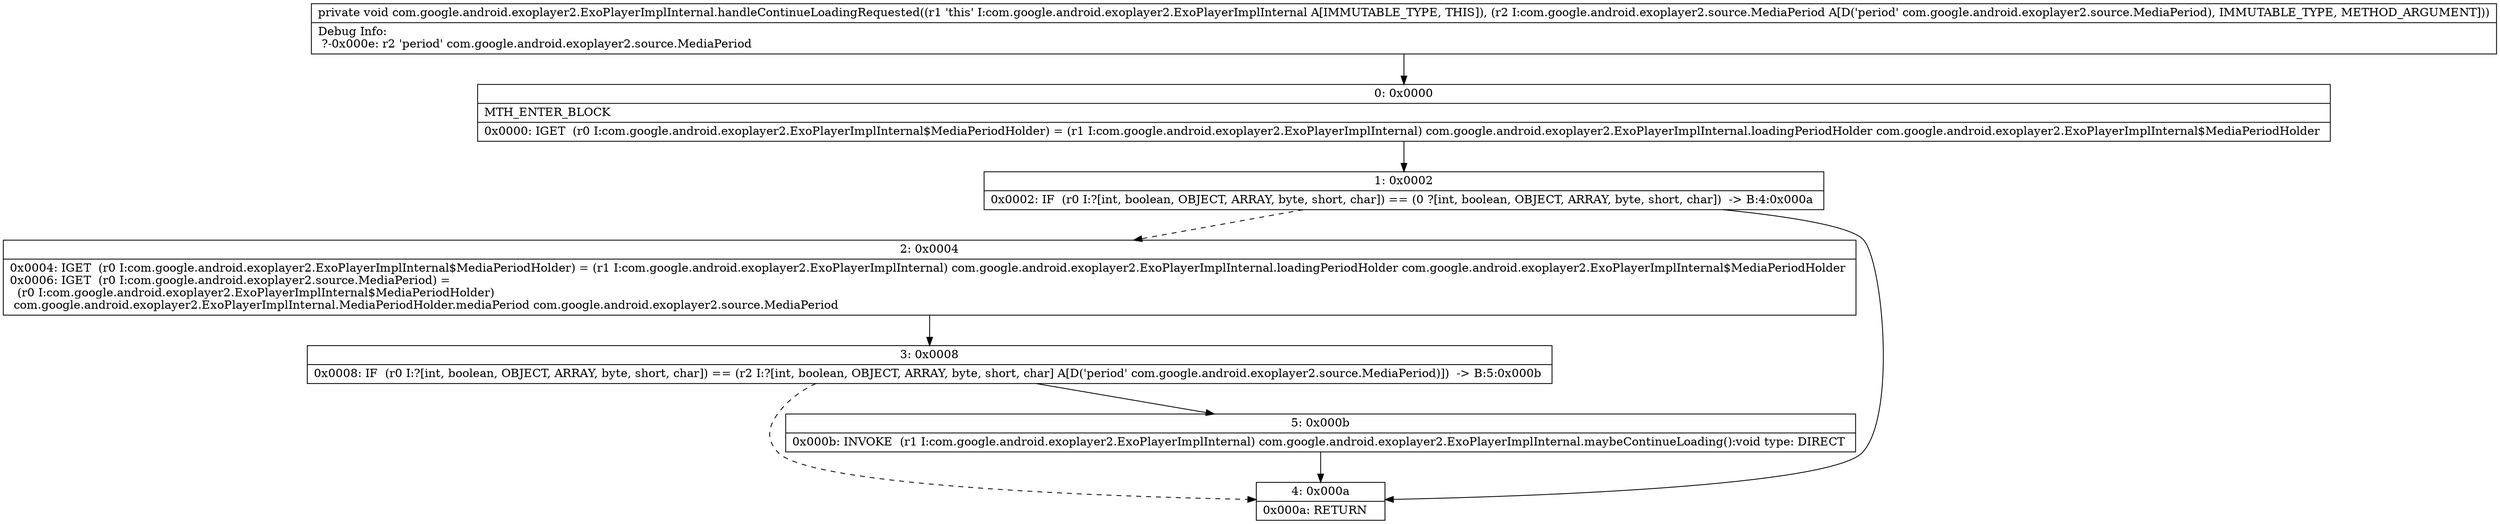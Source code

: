 digraph "CFG forcom.google.android.exoplayer2.ExoPlayerImplInternal.handleContinueLoadingRequested(Lcom\/google\/android\/exoplayer2\/source\/MediaPeriod;)V" {
Node_0 [shape=record,label="{0\:\ 0x0000|MTH_ENTER_BLOCK\l|0x0000: IGET  (r0 I:com.google.android.exoplayer2.ExoPlayerImplInternal$MediaPeriodHolder) = (r1 I:com.google.android.exoplayer2.ExoPlayerImplInternal) com.google.android.exoplayer2.ExoPlayerImplInternal.loadingPeriodHolder com.google.android.exoplayer2.ExoPlayerImplInternal$MediaPeriodHolder \l}"];
Node_1 [shape=record,label="{1\:\ 0x0002|0x0002: IF  (r0 I:?[int, boolean, OBJECT, ARRAY, byte, short, char]) == (0 ?[int, boolean, OBJECT, ARRAY, byte, short, char])  \-\> B:4:0x000a \l}"];
Node_2 [shape=record,label="{2\:\ 0x0004|0x0004: IGET  (r0 I:com.google.android.exoplayer2.ExoPlayerImplInternal$MediaPeriodHolder) = (r1 I:com.google.android.exoplayer2.ExoPlayerImplInternal) com.google.android.exoplayer2.ExoPlayerImplInternal.loadingPeriodHolder com.google.android.exoplayer2.ExoPlayerImplInternal$MediaPeriodHolder \l0x0006: IGET  (r0 I:com.google.android.exoplayer2.source.MediaPeriod) = \l  (r0 I:com.google.android.exoplayer2.ExoPlayerImplInternal$MediaPeriodHolder)\l com.google.android.exoplayer2.ExoPlayerImplInternal.MediaPeriodHolder.mediaPeriod com.google.android.exoplayer2.source.MediaPeriod \l}"];
Node_3 [shape=record,label="{3\:\ 0x0008|0x0008: IF  (r0 I:?[int, boolean, OBJECT, ARRAY, byte, short, char]) == (r2 I:?[int, boolean, OBJECT, ARRAY, byte, short, char] A[D('period' com.google.android.exoplayer2.source.MediaPeriod)])  \-\> B:5:0x000b \l}"];
Node_4 [shape=record,label="{4\:\ 0x000a|0x000a: RETURN   \l}"];
Node_5 [shape=record,label="{5\:\ 0x000b|0x000b: INVOKE  (r1 I:com.google.android.exoplayer2.ExoPlayerImplInternal) com.google.android.exoplayer2.ExoPlayerImplInternal.maybeContinueLoading():void type: DIRECT \l}"];
MethodNode[shape=record,label="{private void com.google.android.exoplayer2.ExoPlayerImplInternal.handleContinueLoadingRequested((r1 'this' I:com.google.android.exoplayer2.ExoPlayerImplInternal A[IMMUTABLE_TYPE, THIS]), (r2 I:com.google.android.exoplayer2.source.MediaPeriod A[D('period' com.google.android.exoplayer2.source.MediaPeriod), IMMUTABLE_TYPE, METHOD_ARGUMENT]))  | Debug Info:\l  ?\-0x000e: r2 'period' com.google.android.exoplayer2.source.MediaPeriod\l}"];
MethodNode -> Node_0;
Node_0 -> Node_1;
Node_1 -> Node_2[style=dashed];
Node_1 -> Node_4;
Node_2 -> Node_3;
Node_3 -> Node_4[style=dashed];
Node_3 -> Node_5;
Node_5 -> Node_4;
}

